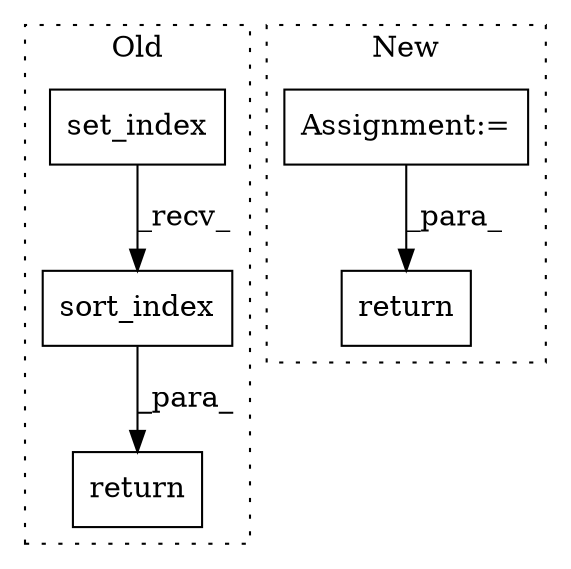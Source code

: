 digraph G {
subgraph cluster0 {
1 [label="sort_index" a="32" s="14322" l="12" shape="box"];
3 [label="return" a="41" s="14101" l="7" shape="box"];
5 [label="set_index" a="32" s="14294,14320" l="10,1" shape="box"];
label = "Old";
style="dotted";
}
subgraph cluster1 {
2 [label="return" a="41" s="14313" l="7" shape="box"];
4 [label="Assignment:=" a="7" s="14119" l="1" shape="box"];
label = "New";
style="dotted";
}
1 -> 3 [label="_para_"];
4 -> 2 [label="_para_"];
5 -> 1 [label="_recv_"];
}
